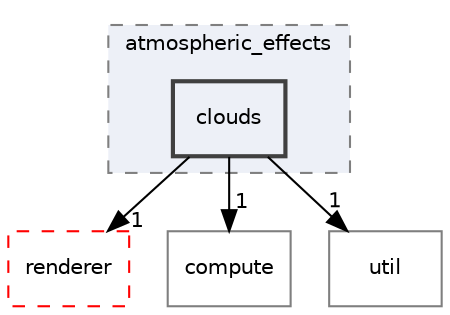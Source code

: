 digraph "C:/Users/jonas/Desktop/GraphicEngine/Src/scene/atmospheric_effects/clouds"
{
 // INTERACTIVE_SVG=YES
 // LATEX_PDF_SIZE
  bgcolor="transparent";
  edge [fontname="Helvetica",fontsize="10",labelfontname="Helvetica",labelfontsize="10"];
  node [fontname="Helvetica",fontsize="10",shape=record];
  compound=true
  subgraph clusterdir_004c8e92ddf9301d2c40df8ae3783433 {
    graph [ bgcolor="#edf0f7", pencolor="grey50", style="filled,dashed,", label="atmospheric_effects", fontname="Helvetica", fontsize="10", URL="dir_004c8e92ddf9301d2c40df8ae3783433.html"]
  dir_257dd6d8da566f16ef73aaec818f0bed [shape=box, label="clouds", style="filled,bold,", fillcolor="#edf0f7", color="grey25", URL="dir_257dd6d8da566f16ef73aaec818f0bed.html"];
  }
  dir_110bf15beb781d7cd423359a55b6cfac [shape=box, label="renderer", style="dashed,", fillcolor="#edf0f7", color="red", URL="dir_110bf15beb781d7cd423359a55b6cfac.html"];
  dir_2d749d84044300592695f3e304c446b2 [shape=box, label="compute", style="", fillcolor="#edf0f7", color="grey50", URL="dir_2d749d84044300592695f3e304c446b2.html"];
  dir_517feb0deace64d74c1e186f0ef34274 [shape=box, label="util", style="", fillcolor="#edf0f7", color="grey50", URL="dir_517feb0deace64d74c1e186f0ef34274.html"];
  dir_257dd6d8da566f16ef73aaec818f0bed->dir_110bf15beb781d7cd423359a55b6cfac [headlabel="1", labeldistance=1.5 headhref="dir_000003_000012.html"];
  dir_257dd6d8da566f16ef73aaec818f0bed->dir_2d749d84044300592695f3e304c446b2 [headlabel="1", labeldistance=1.5 headhref="dir_000003_000004.html"];
  dir_257dd6d8da566f16ef73aaec818f0bed->dir_517feb0deace64d74c1e186f0ef34274 [headlabel="1", labeldistance=1.5 headhref="dir_000003_000018.html"];
}

